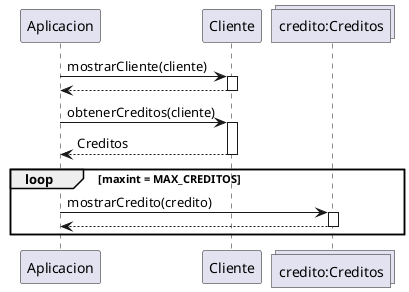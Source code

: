 @startuml

participant Aplicacion
participant Cliente
collections "credito:Creditos" as Array

Aplicacion -> Cliente: mostrarCliente(cliente)
activate Cliente
return
Aplicacion -> Cliente: obtenerCreditos(cliente)
activate Cliente
return Creditos
loop maxint = MAX_CREDITOS
	Aplicacion -> Array: mostrarCredito(credito)
	activate Array
	return
end

@enduml
